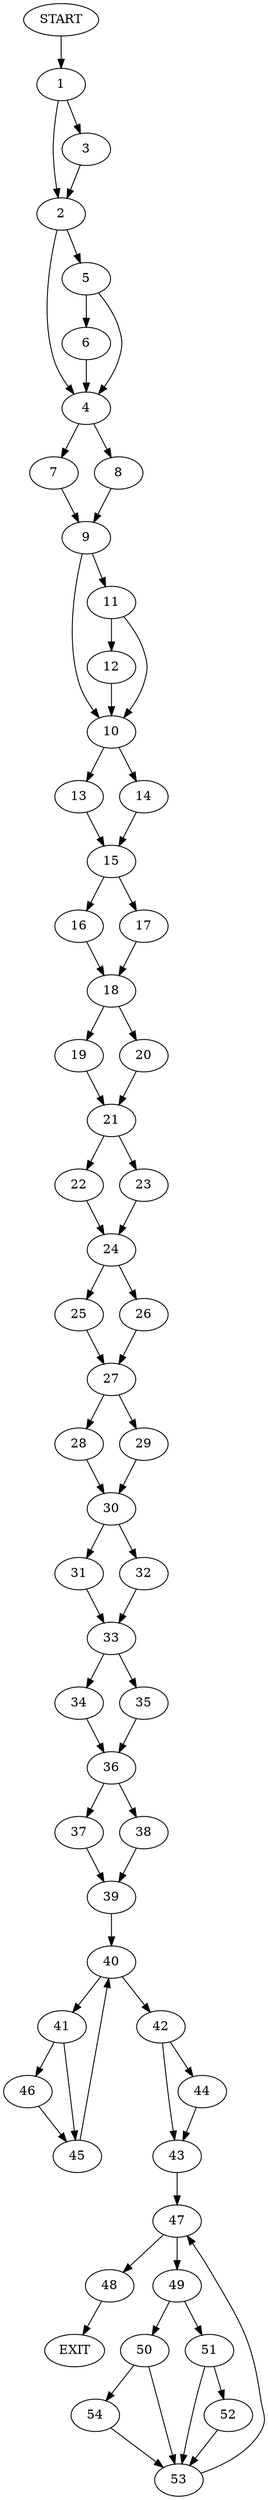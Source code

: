 digraph {
0 [label="START"]
55 [label="EXIT"]
0 -> 1
1 -> 2
1 -> 3
3 -> 2
2 -> 4
2 -> 5
5 -> 4
5 -> 6
4 -> 7
4 -> 8
6 -> 4
8 -> 9
7 -> 9
9 -> 10
9 -> 11
11 -> 10
11 -> 12
10 -> 13
10 -> 14
12 -> 10
14 -> 15
13 -> 15
15 -> 16
15 -> 17
17 -> 18
16 -> 18
18 -> 19
18 -> 20
19 -> 21
20 -> 21
21 -> 22
21 -> 23
23 -> 24
22 -> 24
24 -> 25
24 -> 26
26 -> 27
25 -> 27
27 -> 28
27 -> 29
28 -> 30
29 -> 30
30 -> 31
30 -> 32
31 -> 33
32 -> 33
33 -> 34
33 -> 35
34 -> 36
35 -> 36
36 -> 37
36 -> 38
37 -> 39
38 -> 39
39 -> 40
40 -> 41
40 -> 42
42 -> 43
42 -> 44
41 -> 45
41 -> 46
45 -> 40
46 -> 45
43 -> 47
44 -> 43
47 -> 48
47 -> 49
49 -> 50
49 -> 51
48 -> 55
51 -> 52
51 -> 53
50 -> 54
50 -> 53
54 -> 53
53 -> 47
52 -> 53
}
